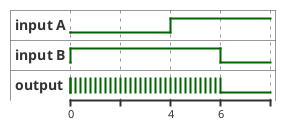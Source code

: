 @startuml
binary "input A" as W0
binary "input B" as W1
binary "output" as W2

@0
W0 is {low,high} 
W1 is {low,high} 
W2 is {low,high} 

@6
W1 is low

@6
W2 is low

@4
W0 is high

@0
W0 is low

W1 is high

@enduml

